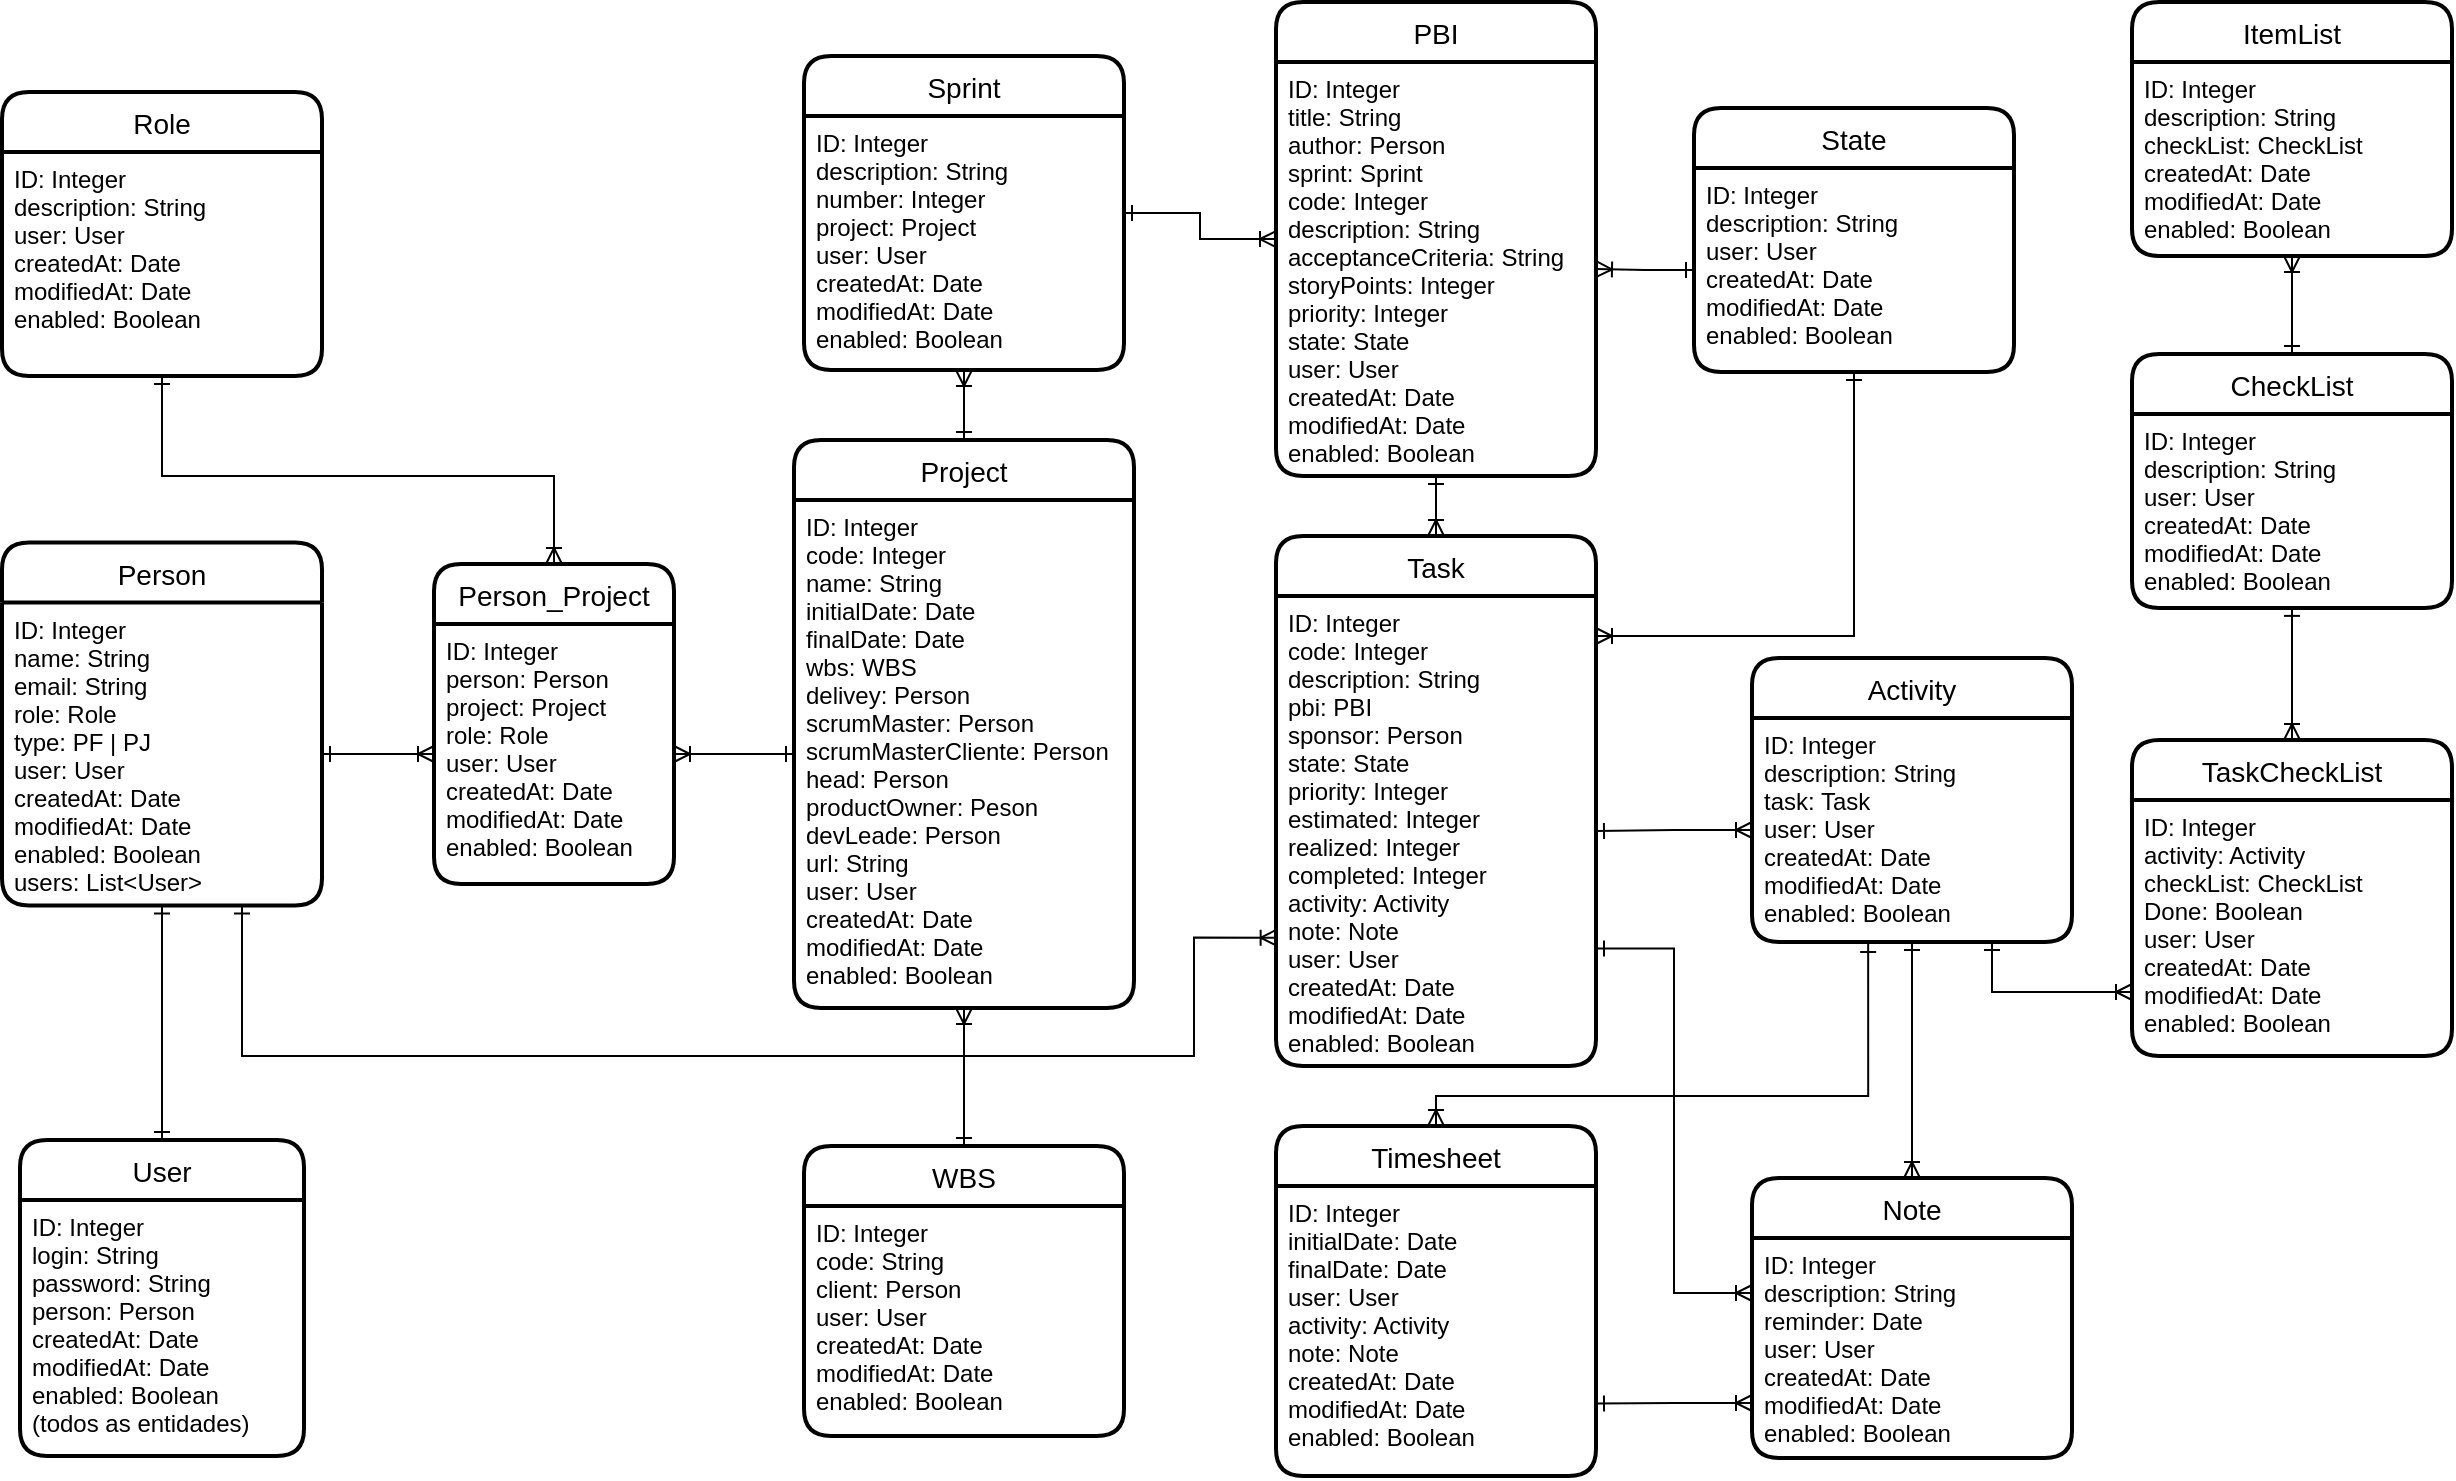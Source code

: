 <mxfile version="21.7.5" type="device">
  <diagram id="dXupZ79hsTiyQ5-BNEvF" name="Page-1">
    <mxGraphModel dx="1114" dy="851" grid="1" gridSize="10" guides="1" tooltips="1" connect="1" arrows="1" fold="1" page="1" pageScale="1" pageWidth="1169" pageHeight="827" math="0" shadow="0">
      <root>
        <mxCell id="0" />
        <mxCell id="1" parent="0" />
        <mxCell id="sTJ4fpbMYLxwgmFEZeXA-13" style="edgeStyle=orthogonalEdgeStyle;rounded=0;orthogonalLoop=1;jettySize=auto;html=1;exitX=0.5;exitY=0;exitDx=0;exitDy=0;entryX=0.5;entryY=1;entryDx=0;entryDy=0;endArrow=ERoneToMany;endFill=0;startArrow=ERone;startFill=0;" parent="1" source="BYlqbOLe8rqa4X753XVS-1" target="sTJ4fpbMYLxwgmFEZeXA-12" edge="1">
          <mxGeometry relative="1" as="geometry" />
        </mxCell>
        <mxCell id="BYlqbOLe8rqa4X753XVS-1" value="Project" style="swimlane;childLayout=stackLayout;horizontal=1;startSize=30;horizontalStack=0;rounded=1;fontSize=14;fontStyle=0;strokeWidth=2;resizeParent=0;resizeLast=1;shadow=0;dashed=0;align=center;" parent="1" vertex="1">
          <mxGeometry x="460" y="272" width="170" height="284" as="geometry" />
        </mxCell>
        <mxCell id="BYlqbOLe8rqa4X753XVS-2" value="ID: Integer&#xa;code: Integer&#xa;name: String&#xa;initialDate: Date&#xa;finalDate: Date&#xa;wbs: WBS&#xa;delivey: Person&#xa;scrumMaster: Person&#xa;scrumMasterCliente: Person&#xa;head: Person&#xa;productOwner: Peson&#xa;devLeade: Person&#xa;url: String&#xa;user: User&#xa;createdAt: Date&#xa;modifiedAt: Date&#xa;enabled: Boolean" style="align=left;strokeColor=none;fillColor=none;spacingLeft=4;fontSize=12;verticalAlign=top;resizable=0;rotatable=0;part=1;" parent="BYlqbOLe8rqa4X753XVS-1" vertex="1">
          <mxGeometry y="30" width="170" height="254" as="geometry" />
        </mxCell>
        <mxCell id="WrPAGcL8VzTFxhTmAevk-1" value="Person" style="swimlane;childLayout=stackLayout;horizontal=1;startSize=30;horizontalStack=0;rounded=1;fontSize=14;fontStyle=0;strokeWidth=2;resizeParent=0;resizeLast=1;shadow=0;dashed=0;align=center;" parent="1" vertex="1">
          <mxGeometry x="64" y="323.25" width="160" height="181.5" as="geometry" />
        </mxCell>
        <mxCell id="WrPAGcL8VzTFxhTmAevk-2" value="ID: Integer&#xa;name: String&#xa;email: String&#xa;role: Role&#xa;type: PF | PJ&#xa;user: User&#xa;createdAt: Date&#xa;modifiedAt: Date&#xa;enabled: Boolean&#xa;users: List&lt;User&gt;" style="align=left;strokeColor=none;fillColor=none;spacingLeft=4;fontSize=12;verticalAlign=top;resizable=0;rotatable=0;part=1;" parent="WrPAGcL8VzTFxhTmAevk-1" vertex="1">
          <mxGeometry y="30" width="160" height="151.5" as="geometry" />
        </mxCell>
        <mxCell id="sTJ4fpbMYLxwgmFEZeXA-2" style="edgeStyle=orthogonalEdgeStyle;rounded=0;orthogonalLoop=1;jettySize=auto;html=1;exitX=1;exitY=0.5;exitDx=0;exitDy=0;endArrow=ERoneToMany;endFill=0;startArrow=ERone;startFill=0;" parent="1" source="WrPAGcL8VzTFxhTmAevk-2" edge="1">
          <mxGeometry relative="1" as="geometry">
            <mxPoint x="280" y="429" as="targetPoint" />
          </mxGeometry>
        </mxCell>
        <mxCell id="azZxZeqmAoJDCEGVXQoR-21" value="" style="edgeStyle=orthogonalEdgeStyle;rounded=0;orthogonalLoop=1;jettySize=auto;html=1;startArrow=ERone;startFill=0;endArrow=ERoneToMany;endFill=0;entryX=0.5;entryY=0;entryDx=0;entryDy=0;" parent="1" source="sTJ4fpbMYLxwgmFEZeXA-4" target="sTJ4fpbMYLxwgmFEZeXA-6" edge="1">
          <mxGeometry relative="1" as="geometry" />
        </mxCell>
        <mxCell id="sTJ4fpbMYLxwgmFEZeXA-4" value="PBI" style="swimlane;childLayout=stackLayout;horizontal=1;startSize=30;horizontalStack=0;rounded=1;fontSize=14;fontStyle=0;strokeWidth=2;resizeParent=0;resizeLast=1;shadow=0;dashed=0;align=center;" parent="1" vertex="1">
          <mxGeometry x="701" y="53.06" width="160" height="236.94" as="geometry" />
        </mxCell>
        <mxCell id="sTJ4fpbMYLxwgmFEZeXA-5" value="ID: Integer&#xa;title: String&#xa;author: Person&#xa;sprint: Sprint&#xa;code: Integer&#xa;description: String&#xa;acceptanceCriteria: String&#xa;storyPoints: Integer&#xa;priority: Integer&#xa;state: State&#xa;user: User&#xa;createdAt: Date&#xa;modifiedAt: Date&#xa;enabled: Boolean" style="align=left;strokeColor=none;fillColor=none;spacingLeft=4;fontSize=12;verticalAlign=top;resizable=0;rotatable=0;part=1;" parent="sTJ4fpbMYLxwgmFEZeXA-4" vertex="1">
          <mxGeometry y="30" width="160" height="206.94" as="geometry" />
        </mxCell>
        <mxCell id="sTJ4fpbMYLxwgmFEZeXA-6" value="Task" style="swimlane;childLayout=stackLayout;horizontal=1;startSize=30;horizontalStack=0;rounded=1;fontSize=14;fontStyle=0;strokeWidth=2;resizeParent=0;resizeLast=1;shadow=0;dashed=0;align=center;" parent="1" vertex="1">
          <mxGeometry x="701" y="320" width="160" height="265" as="geometry" />
        </mxCell>
        <mxCell id="sTJ4fpbMYLxwgmFEZeXA-7" value="ID: Integer&#xa;code: Integer&#xa;description: String&#xa;pbi: PBI&#xa;sponsor: Person&#xa;state: State&#xa;priority: Integer&#xa;estimated: Integer&#xa;realized: Integer&#xa;completed: Integer&#xa;activity: Activity&#xa;note: Note&#xa;user: User&#xa;createdAt: Date&#xa;modifiedAt: Date&#xa;enabled: Boolean" style="align=left;strokeColor=none;fillColor=none;spacingLeft=4;fontSize=12;verticalAlign=top;resizable=0;rotatable=0;part=1;" parent="sTJ4fpbMYLxwgmFEZeXA-6" vertex="1">
          <mxGeometry y="30" width="160" height="235" as="geometry" />
        </mxCell>
        <mxCell id="sTJ4fpbMYLxwgmFEZeXA-9" value="Timesheet" style="swimlane;childLayout=stackLayout;horizontal=1;startSize=30;horizontalStack=0;rounded=1;fontSize=14;fontStyle=0;strokeWidth=2;resizeParent=0;resizeLast=1;shadow=0;dashed=0;align=center;" parent="1" vertex="1">
          <mxGeometry x="701" y="615" width="160" height="175" as="geometry" />
        </mxCell>
        <mxCell id="sTJ4fpbMYLxwgmFEZeXA-10" value="ID: Integer&#xa;initialDate: Date&#xa;finalDate: Date&#xa;user: User&#xa;activity: Activity&#xa;note: Note&#xa;createdAt: Date&#xa;modifiedAt: Date&#xa;enabled: Boolean" style="align=left;strokeColor=none;fillColor=none;spacingLeft=4;fontSize=12;verticalAlign=top;resizable=0;rotatable=0;part=1;" parent="sTJ4fpbMYLxwgmFEZeXA-9" vertex="1">
          <mxGeometry y="30" width="160" height="145" as="geometry" />
        </mxCell>
        <mxCell id="sTJ4fpbMYLxwgmFEZeXA-15" style="edgeStyle=orthogonalEdgeStyle;rounded=0;orthogonalLoop=1;jettySize=auto;html=1;entryX=0;entryY=0.5;entryDx=0;entryDy=0;startArrow=ERone;startFill=0;endArrow=ERoneToMany;endFill=0;" parent="1" source="sTJ4fpbMYLxwgmFEZeXA-11" target="sTJ4fpbMYLxwgmFEZeXA-4" edge="1">
          <mxGeometry relative="1" as="geometry" />
        </mxCell>
        <mxCell id="sTJ4fpbMYLxwgmFEZeXA-11" value="Sprint" style="swimlane;childLayout=stackLayout;horizontal=1;startSize=30;horizontalStack=0;rounded=1;fontSize=14;fontStyle=0;strokeWidth=2;resizeParent=0;resizeLast=1;shadow=0;dashed=0;align=center;" parent="1" vertex="1">
          <mxGeometry x="465" y="80" width="160" height="157" as="geometry" />
        </mxCell>
        <mxCell id="sTJ4fpbMYLxwgmFEZeXA-12" value="ID: Integer&#xa;description: String&#xa;number: Integer&#xa;project: Project&#xa;user: User&#xa;createdAt: Date&#xa;modifiedAt: Date&#xa;enabled: Boolean" style="align=left;strokeColor=none;fillColor=none;spacingLeft=4;fontSize=12;verticalAlign=top;resizable=0;rotatable=0;part=1;" parent="sTJ4fpbMYLxwgmFEZeXA-11" vertex="1">
          <mxGeometry y="30" width="160" height="127" as="geometry" />
        </mxCell>
        <mxCell id="sTJ4fpbMYLxwgmFEZeXA-16" value="Role" style="swimlane;childLayout=stackLayout;horizontal=1;startSize=30;horizontalStack=0;rounded=1;fontSize=14;fontStyle=0;strokeWidth=2;resizeParent=0;resizeLast=1;shadow=0;dashed=0;align=center;" parent="1" vertex="1">
          <mxGeometry x="64" y="98.03" width="160" height="141.97" as="geometry" />
        </mxCell>
        <mxCell id="sTJ4fpbMYLxwgmFEZeXA-17" value="ID: Integer&#xa;description: String&#xa;user: User&#xa;createdAt: Date&#xa;modifiedAt: Date&#xa;enabled: Boolean" style="align=left;strokeColor=none;fillColor=none;spacingLeft=4;fontSize=12;verticalAlign=top;resizable=0;rotatable=0;part=1;" parent="sTJ4fpbMYLxwgmFEZeXA-16" vertex="1">
          <mxGeometry y="30" width="160" height="111.97" as="geometry" />
        </mxCell>
        <mxCell id="sTJ4fpbMYLxwgmFEZeXA-19" style="edgeStyle=orthogonalEdgeStyle;rounded=0;orthogonalLoop=1;jettySize=auto;html=1;exitX=0.5;exitY=1;exitDx=0;exitDy=0;startArrow=ERone;startFill=0;endArrow=ERoneToMany;endFill=0;entryX=0.5;entryY=0;entryDx=0;entryDy=0;" parent="1" source="sTJ4fpbMYLxwgmFEZeXA-17" target="FTfhBZW4owyaXDvI-sUd-5" edge="1">
          <mxGeometry relative="1" as="geometry">
            <mxPoint x="330" y="220" as="targetPoint" />
            <Array as="points">
              <mxPoint x="144" y="290" />
              <mxPoint x="340" y="290" />
            </Array>
          </mxGeometry>
        </mxCell>
        <mxCell id="azZxZeqmAoJDCEGVXQoR-1" value="State" style="swimlane;childLayout=stackLayout;horizontal=1;startSize=30;horizontalStack=0;rounded=1;fontSize=14;fontStyle=0;strokeWidth=2;resizeParent=0;resizeLast=1;shadow=0;dashed=0;align=center;" parent="1" vertex="1">
          <mxGeometry x="910" y="106.03" width="160" height="131.97" as="geometry" />
        </mxCell>
        <mxCell id="azZxZeqmAoJDCEGVXQoR-2" value="ID: Integer&#xa;description: String&#xa;user: User&#xa;createdAt: Date&#xa;modifiedAt: Date&#xa;enabled: Boolean" style="align=left;strokeColor=none;fillColor=none;spacingLeft=4;fontSize=12;verticalAlign=top;resizable=0;rotatable=0;part=1;" parent="azZxZeqmAoJDCEGVXQoR-1" vertex="1">
          <mxGeometry y="30" width="160" height="101.97" as="geometry" />
        </mxCell>
        <mxCell id="azZxZeqmAoJDCEGVXQoR-4" value="" style="edgeStyle=orthogonalEdgeStyle;rounded=0;orthogonalLoop=1;jettySize=auto;html=1;endArrow=ERoneToMany;endFill=0;startArrow=ERone;startFill=0;" parent="1" source="azZxZeqmAoJDCEGVXQoR-2" target="sTJ4fpbMYLxwgmFEZeXA-5" edge="1">
          <mxGeometry relative="1" as="geometry" />
        </mxCell>
        <mxCell id="azZxZeqmAoJDCEGVXQoR-5" style="edgeStyle=orthogonalEdgeStyle;rounded=0;orthogonalLoop=1;jettySize=auto;html=1;exitX=0.5;exitY=1;exitDx=0;exitDy=0;startArrow=ERone;startFill=0;endArrow=ERoneToMany;endFill=0;" parent="1" source="azZxZeqmAoJDCEGVXQoR-2" edge="1">
          <mxGeometry relative="1" as="geometry">
            <mxPoint x="861" y="370" as="targetPoint" />
            <Array as="points">
              <mxPoint x="990" y="370" />
            </Array>
          </mxGeometry>
        </mxCell>
        <mxCell id="azZxZeqmAoJDCEGVXQoR-6" value="Activity" style="swimlane;childLayout=stackLayout;horizontal=1;startSize=30;horizontalStack=0;rounded=1;fontSize=14;fontStyle=0;strokeWidth=2;resizeParent=0;resizeLast=1;shadow=0;dashed=0;align=center;" parent="1" vertex="1">
          <mxGeometry x="939" y="381" width="160" height="142" as="geometry" />
        </mxCell>
        <mxCell id="azZxZeqmAoJDCEGVXQoR-7" value="ID: Integer&#xa;description: String&#xa;task: Task&#xa;user: User&#xa;createdAt: Date&#xa;modifiedAt: Date&#xa;enabled: Boolean" style="align=left;strokeColor=none;fillColor=none;spacingLeft=4;fontSize=12;verticalAlign=top;resizable=0;rotatable=0;part=1;" parent="azZxZeqmAoJDCEGVXQoR-6" vertex="1">
          <mxGeometry y="30" width="160" height="112" as="geometry" />
        </mxCell>
        <mxCell id="azZxZeqmAoJDCEGVXQoR-8" value="" style="edgeStyle=orthogonalEdgeStyle;rounded=0;orthogonalLoop=1;jettySize=auto;html=1;startArrow=ERoneToMany;startFill=0;endArrow=ERone;endFill=0;" parent="1" source="azZxZeqmAoJDCEGVXQoR-7" target="sTJ4fpbMYLxwgmFEZeXA-7" edge="1">
          <mxGeometry relative="1" as="geometry" />
        </mxCell>
        <mxCell id="azZxZeqmAoJDCEGVXQoR-32" value="" style="edgeStyle=orthogonalEdgeStyle;rounded=0;orthogonalLoop=1;jettySize=auto;html=1;startArrow=ERoneToMany;startFill=0;endArrow=ERone;endFill=0;" parent="1" source="azZxZeqmAoJDCEGVXQoR-11" target="azZxZeqmAoJDCEGVXQoR-7" edge="1">
          <mxGeometry relative="1" as="geometry" />
        </mxCell>
        <mxCell id="azZxZeqmAoJDCEGVXQoR-11" value="Note" style="swimlane;childLayout=stackLayout;horizontal=1;startSize=30;horizontalStack=0;rounded=1;fontSize=14;fontStyle=0;strokeWidth=2;resizeParent=0;resizeLast=1;shadow=0;dashed=0;align=center;" parent="1" vertex="1">
          <mxGeometry x="939" y="641" width="160" height="140" as="geometry" />
        </mxCell>
        <mxCell id="azZxZeqmAoJDCEGVXQoR-12" value="ID: Integer&#xa;description: String&#xa;reminder: Date&#xa;user: User&#xa;createdAt: Date&#xa;modifiedAt: Date&#xa;enabled: Boolean" style="align=left;strokeColor=none;fillColor=none;spacingLeft=4;fontSize=12;verticalAlign=top;resizable=0;rotatable=0;part=1;" parent="azZxZeqmAoJDCEGVXQoR-11" vertex="1">
          <mxGeometry y="30" width="160" height="110" as="geometry" />
        </mxCell>
        <mxCell id="azZxZeqmAoJDCEGVXQoR-24" value="" style="edgeStyle=orthogonalEdgeStyle;rounded=0;orthogonalLoop=1;jettySize=auto;html=1;startArrow=ERone;startFill=0;endArrow=ERoneToMany;endFill=0;" parent="1" source="azZxZeqmAoJDCEGVXQoR-13" target="BYlqbOLe8rqa4X753XVS-2" edge="1">
          <mxGeometry relative="1" as="geometry" />
        </mxCell>
        <mxCell id="azZxZeqmAoJDCEGVXQoR-13" value="WBS" style="swimlane;childLayout=stackLayout;horizontal=1;startSize=30;horizontalStack=0;rounded=1;fontSize=14;fontStyle=0;strokeWidth=2;resizeParent=0;resizeLast=1;shadow=0;dashed=0;align=center;" parent="1" vertex="1">
          <mxGeometry x="465" y="625" width="160" height="145" as="geometry" />
        </mxCell>
        <mxCell id="azZxZeqmAoJDCEGVXQoR-14" value="ID: Integer&#xa;code: String&#xa;client: Person&#xa;user: User&#xa;createdAt: Date&#xa;modifiedAt: Date&#xa;enabled: Boolean" style="align=left;strokeColor=none;fillColor=none;spacingLeft=4;fontSize=12;verticalAlign=top;resizable=0;rotatable=0;part=1;" parent="azZxZeqmAoJDCEGVXQoR-13" vertex="1">
          <mxGeometry y="30" width="160" height="115" as="geometry" />
        </mxCell>
        <mxCell id="azZxZeqmAoJDCEGVXQoR-17" style="edgeStyle=orthogonalEdgeStyle;rounded=0;orthogonalLoop=1;jettySize=auto;html=1;exitX=0;exitY=0.75;exitDx=0;exitDy=0;startArrow=ERoneToMany;startFill=0;endArrow=ERone;endFill=0;entryX=1;entryY=0.75;entryDx=0;entryDy=0;" parent="1" source="azZxZeqmAoJDCEGVXQoR-12" target="sTJ4fpbMYLxwgmFEZeXA-10" edge="1">
          <mxGeometry relative="1" as="geometry">
            <mxPoint x="901" y="765" as="targetPoint" />
          </mxGeometry>
        </mxCell>
        <mxCell id="azZxZeqmAoJDCEGVXQoR-20" style="edgeStyle=orthogonalEdgeStyle;rounded=0;orthogonalLoop=1;jettySize=auto;html=1;exitX=0;exitY=0.25;exitDx=0;exitDy=0;entryX=1;entryY=0.75;entryDx=0;entryDy=0;startArrow=ERoneToMany;startFill=0;endArrow=ERone;endFill=0;" parent="1" source="azZxZeqmAoJDCEGVXQoR-12" target="sTJ4fpbMYLxwgmFEZeXA-7" edge="1">
          <mxGeometry relative="1" as="geometry" />
        </mxCell>
        <mxCell id="azZxZeqmAoJDCEGVXQoR-22" value="User" style="swimlane;childLayout=stackLayout;horizontal=1;startSize=30;horizontalStack=0;rounded=1;fontSize=14;fontStyle=0;strokeWidth=2;resizeParent=0;resizeLast=1;shadow=0;dashed=0;align=center;" parent="1" vertex="1">
          <mxGeometry x="73" y="622" width="142" height="158" as="geometry" />
        </mxCell>
        <mxCell id="azZxZeqmAoJDCEGVXQoR-23" value="ID: Integer&#xa;login: String&#xa;password: String&#xa;person: Person&#xa;createdAt: Date&#xa;modifiedAt: Date&#xa;enabled: Boolean&#xa;(todos as entidades)" style="align=left;strokeColor=none;fillColor=none;spacingLeft=4;fontSize=12;verticalAlign=top;resizable=0;rotatable=0;part=1;" parent="azZxZeqmAoJDCEGVXQoR-22" vertex="1">
          <mxGeometry y="30" width="142" height="128" as="geometry" />
        </mxCell>
        <mxCell id="azZxZeqmAoJDCEGVXQoR-28" style="edgeStyle=orthogonalEdgeStyle;rounded=0;orthogonalLoop=1;jettySize=auto;html=1;exitX=0.5;exitY=1;exitDx=0;exitDy=0;entryX=0.5;entryY=0;entryDx=0;entryDy=0;startArrow=ERone;startFill=0;endArrow=ERone;endFill=0;" parent="1" source="WrPAGcL8VzTFxhTmAevk-2" target="azZxZeqmAoJDCEGVXQoR-22" edge="1">
          <mxGeometry relative="1" as="geometry" />
        </mxCell>
        <mxCell id="azZxZeqmAoJDCEGVXQoR-29" style="edgeStyle=orthogonalEdgeStyle;rounded=0;orthogonalLoop=1;jettySize=auto;html=1;exitX=0.75;exitY=1;exitDx=0;exitDy=0;entryX=0.002;entryY=0.727;entryDx=0;entryDy=0;startArrow=ERone;startFill=0;endArrow=ERoneToMany;endFill=0;entryPerimeter=0;" parent="1" source="WrPAGcL8VzTFxhTmAevk-2" target="sTJ4fpbMYLxwgmFEZeXA-7" edge="1">
          <mxGeometry relative="1" as="geometry">
            <Array as="points">
              <mxPoint x="184" y="580" />
              <mxPoint x="660" y="580" />
              <mxPoint x="660" y="521" />
            </Array>
          </mxGeometry>
        </mxCell>
        <mxCell id="azZxZeqmAoJDCEGVXQoR-31" style="edgeStyle=orthogonalEdgeStyle;rounded=0;orthogonalLoop=1;jettySize=auto;html=1;exitX=0.363;exitY=1.009;exitDx=0;exitDy=0;entryX=0.5;entryY=0;entryDx=0;entryDy=0;startArrow=ERone;startFill=0;endArrow=ERoneToMany;endFill=0;exitPerimeter=0;" parent="1" source="azZxZeqmAoJDCEGVXQoR-7" target="sTJ4fpbMYLxwgmFEZeXA-9" edge="1">
          <mxGeometry relative="1" as="geometry">
            <Array as="points">
              <mxPoint x="997" y="600" />
              <mxPoint x="781" y="600" />
            </Array>
          </mxGeometry>
        </mxCell>
        <mxCell id="9D0G1Y5BpN1q-bQg1dUj-3" value="CheckList" style="swimlane;childLayout=stackLayout;horizontal=1;startSize=30;horizontalStack=0;rounded=1;fontSize=14;fontStyle=0;strokeWidth=2;resizeParent=0;resizeLast=1;shadow=0;dashed=0;align=center;" parent="1" vertex="1">
          <mxGeometry x="1129" y="229" width="160" height="126.94" as="geometry" />
        </mxCell>
        <mxCell id="9D0G1Y5BpN1q-bQg1dUj-4" value="ID: Integer&#xa;description: String&#xa;user: User&#xa;createdAt: Date&#xa;modifiedAt: Date&#xa;enabled: Boolean" style="align=left;strokeColor=none;fillColor=none;spacingLeft=4;fontSize=12;verticalAlign=top;resizable=0;rotatable=0;part=1;" parent="9D0G1Y5BpN1q-bQg1dUj-3" vertex="1">
          <mxGeometry y="30" width="160" height="96.94" as="geometry" />
        </mxCell>
        <mxCell id="9D0G1Y5BpN1q-bQg1dUj-5" value="ItemList" style="swimlane;childLayout=stackLayout;horizontal=1;startSize=30;horizontalStack=0;rounded=1;fontSize=14;fontStyle=0;strokeWidth=2;resizeParent=0;resizeLast=1;shadow=0;dashed=0;align=center;" parent="1" vertex="1">
          <mxGeometry x="1129" y="53.06" width="160" height="126.94" as="geometry" />
        </mxCell>
        <mxCell id="9D0G1Y5BpN1q-bQg1dUj-6" value="ID: Integer&#xa;description: String&#xa;checkList: CheckList&#xa;createdAt: Date&#xa;modifiedAt: Date&#xa;enabled: Boolean" style="align=left;strokeColor=none;fillColor=none;spacingLeft=4;fontSize=12;verticalAlign=top;resizable=0;rotatable=0;part=1;" parent="9D0G1Y5BpN1q-bQg1dUj-5" vertex="1">
          <mxGeometry y="30" width="160" height="96.94" as="geometry" />
        </mxCell>
        <mxCell id="a_N0m2_tbqgdeIEIaO5_-9" style="edgeStyle=orthogonalEdgeStyle;rounded=0;sketch=0;orthogonalLoop=1;jettySize=auto;html=1;exitX=0.5;exitY=0;exitDx=0;exitDy=0;entryX=0.5;entryY=1;entryDx=0;entryDy=0;shadow=0;startArrow=ERoneToMany;startFill=0;endArrow=ERone;endFill=0;" parent="1" source="9D0G1Y5BpN1q-bQg1dUj-9" target="9D0G1Y5BpN1q-bQg1dUj-4" edge="1">
          <mxGeometry relative="1" as="geometry" />
        </mxCell>
        <mxCell id="9D0G1Y5BpN1q-bQg1dUj-9" value="TaskCheckList" style="swimlane;childLayout=stackLayout;horizontal=1;startSize=30;horizontalStack=0;rounded=1;fontSize=14;fontStyle=0;strokeWidth=2;resizeParent=0;resizeLast=1;shadow=0;dashed=0;align=center;" parent="1" vertex="1">
          <mxGeometry x="1129" y="422" width="160" height="158" as="geometry" />
        </mxCell>
        <mxCell id="9D0G1Y5BpN1q-bQg1dUj-10" value="ID: Integer&#xa;activity: Activity&#xa;checkList: CheckList&#xa;Done: Boolean&#xa;user: User&#xa;createdAt: Date&#xa;modifiedAt: Date&#xa;enabled: Boolean" style="align=left;strokeColor=none;fillColor=none;spacingLeft=4;fontSize=12;verticalAlign=top;resizable=0;rotatable=0;part=1;" parent="9D0G1Y5BpN1q-bQg1dUj-9" vertex="1">
          <mxGeometry y="30" width="160" height="128" as="geometry" />
        </mxCell>
        <mxCell id="a_N0m2_tbqgdeIEIaO5_-6" style="edgeStyle=orthogonalEdgeStyle;rounded=0;sketch=0;orthogonalLoop=1;jettySize=auto;html=1;exitX=0.5;exitY=1;exitDx=0;exitDy=0;entryX=0.5;entryY=0;entryDx=0;entryDy=0;shadow=0;startArrow=ERoneToMany;startFill=0;endArrow=ERone;endFill=0;" parent="1" source="9D0G1Y5BpN1q-bQg1dUj-6" target="9D0G1Y5BpN1q-bQg1dUj-3" edge="1">
          <mxGeometry relative="1" as="geometry" />
        </mxCell>
        <mxCell id="a_N0m2_tbqgdeIEIaO5_-7" style="edgeStyle=orthogonalEdgeStyle;rounded=0;sketch=0;orthogonalLoop=1;jettySize=auto;html=1;exitX=0;exitY=0.75;exitDx=0;exitDy=0;entryX=0.75;entryY=1;entryDx=0;entryDy=0;shadow=0;startArrow=ERoneToMany;startFill=0;endArrow=ERone;endFill=0;" parent="1" source="9D0G1Y5BpN1q-bQg1dUj-10" target="azZxZeqmAoJDCEGVXQoR-7" edge="1">
          <mxGeometry relative="1" as="geometry" />
        </mxCell>
        <mxCell id="FTfhBZW4owyaXDvI-sUd-5" value="Person_Project" style="swimlane;childLayout=stackLayout;horizontal=1;startSize=30;horizontalStack=0;rounded=1;fontSize=14;fontStyle=0;strokeWidth=2;resizeParent=0;resizeLast=1;shadow=0;dashed=0;align=center;" vertex="1" parent="1">
          <mxGeometry x="280" y="334" width="120" height="160" as="geometry" />
        </mxCell>
        <mxCell id="FTfhBZW4owyaXDvI-sUd-6" value="ID: Integer&#xa;person: Person&#xa;project: Project&#xa;role: Role&#xa;user: User&#xa;createdAt: Date&#xa;modifiedAt: Date&#xa;enabled: Boolean" style="align=left;strokeColor=none;fillColor=none;spacingLeft=4;fontSize=12;verticalAlign=top;resizable=0;rotatable=0;part=1;" vertex="1" parent="FTfhBZW4owyaXDvI-sUd-5">
          <mxGeometry y="30" width="120" height="130" as="geometry" />
        </mxCell>
        <mxCell id="FTfhBZW4owyaXDvI-sUd-9" style="edgeStyle=orthogonalEdgeStyle;rounded=0;orthogonalLoop=1;jettySize=auto;html=1;exitX=0;exitY=0.5;exitDx=0;exitDy=0;entryX=1;entryY=0.5;entryDx=0;entryDy=0;endArrow=ERoneToMany;endFill=0;startArrow=ERone;startFill=0;" edge="1" parent="1" source="BYlqbOLe8rqa4X753XVS-2" target="FTfhBZW4owyaXDvI-sUd-6">
          <mxGeometry relative="1" as="geometry" />
        </mxCell>
      </root>
    </mxGraphModel>
  </diagram>
</mxfile>
